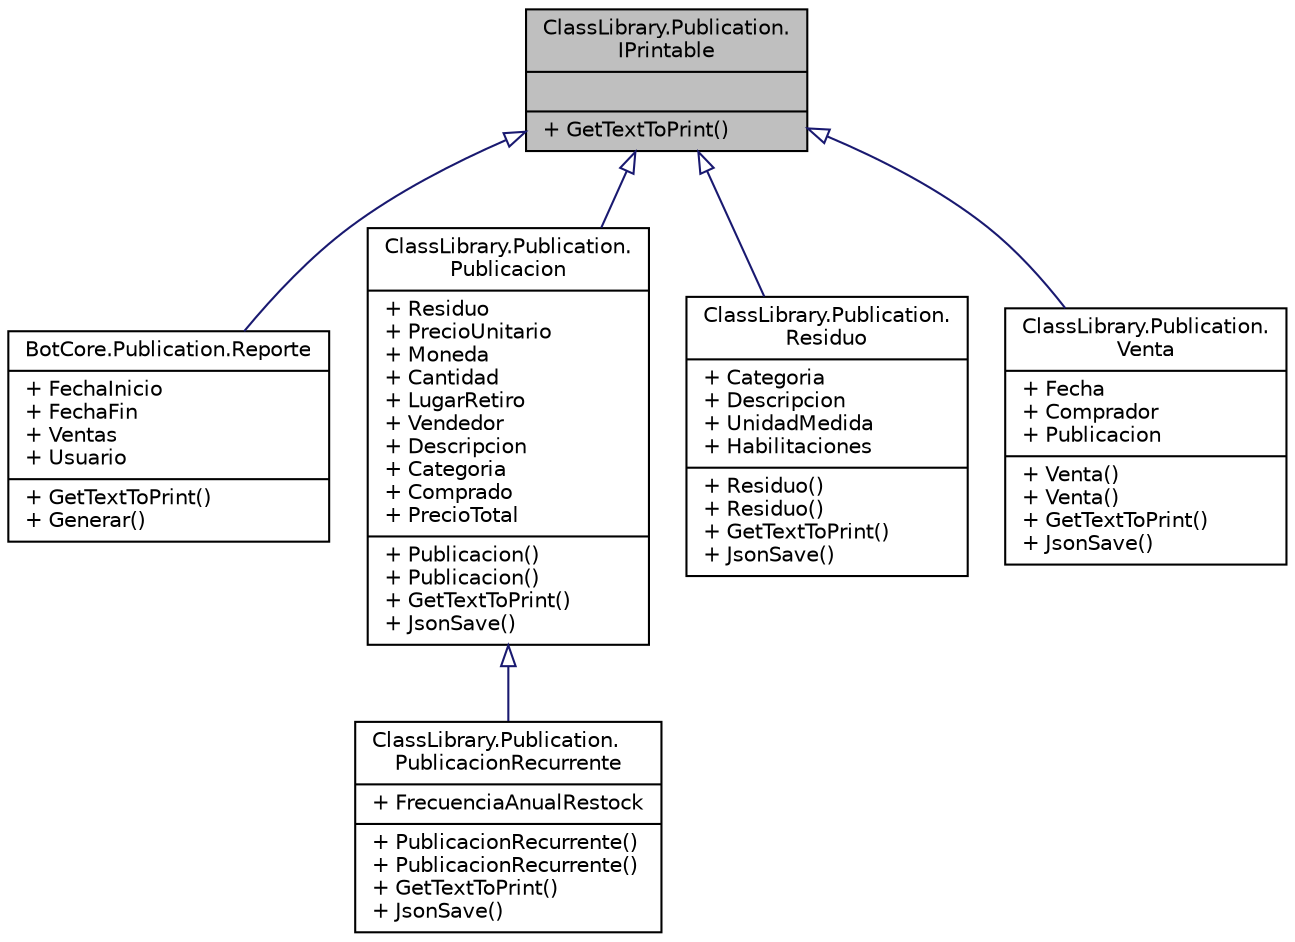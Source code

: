 digraph "ClassLibrary.Publication.IPrintable"
{
 // INTERACTIVE_SVG=YES
 // LATEX_PDF_SIZE
  edge [fontname="Helvetica",fontsize="10",labelfontname="Helvetica",labelfontsize="10"];
  node [fontname="Helvetica",fontsize="10",shape=record];
  Node1 [label="{ClassLibrary.Publication.\lIPrintable\n||+ GetTextToPrint()\l}",height=0.2,width=0.4,color="black", fillcolor="grey75", style="filled", fontcolor="black",tooltip="Interfaz que unifica tipos cuyo objetivo es devolver texto al bot para imprimir y retornar al usuario..."];
  Node1 -> Node2 [dir="back",color="midnightblue",fontsize="10",style="solid",arrowtail="onormal",fontname="Helvetica"];
  Node2 [label="{BotCore.Publication.Reporte\n|+ FechaInicio\l+ FechaFin\l+ Ventas\l+ Usuario\l|+ GetTextToPrint()\l+ Generar()\l}",height=0.2,width=0.4,color="black", fillcolor="white", style="filled",URL="$classBotCore_1_1Publication_1_1Reporte.html",tooltip="Genera un reporte del historial de un , implementa la interfaz ."];
  Node1 -> Node3 [dir="back",color="midnightblue",fontsize="10",style="solid",arrowtail="onormal",fontname="Helvetica"];
  Node3 [label="{ClassLibrary.Publication.\lPublicacion\n|+ Residuo\l+ PrecioUnitario\l+ Moneda\l+ Cantidad\l+ LugarRetiro\l+ Vendedor\l+ Descripcion\l+ Categoria\l+ Comprado\l+ PrecioTotal\l|+ Publicacion()\l+ Publicacion()\l+ GetTextToPrint()\l+ JsonSave()\l}",height=0.2,width=0.4,color="black", fillcolor="white", style="filled",URL="$classClassLibrary_1_1Publication_1_1Publicacion.html",tooltip="Tipo base de publicación, comprende Descripcion, Residuo, Precio, Moneda, Cantidad,..."];
  Node3 -> Node4 [dir="back",color="midnightblue",fontsize="10",style="solid",arrowtail="onormal",fontname="Helvetica"];
  Node4 [label="{ClassLibrary.Publication.\lPublicacionRecurrente\n|+ FrecuenciaAnualRestock\l|+ PublicacionRecurrente()\l+ PublicacionRecurrente()\l+ GetTextToPrint()\l+ JsonSave()\l}",height=0.2,width=0.4,color="black", fillcolor="white", style="filled",URL="$classClassLibrary_1_1Publication_1_1PublicacionRecurrente.html",tooltip="Subclase de Publicacion, añade propiedad de Recurrencia del residuo. Sus anulaciones de los métodos G..."];
  Node1 -> Node5 [dir="back",color="midnightblue",fontsize="10",style="solid",arrowtail="onormal",fontname="Helvetica"];
  Node5 [label="{ClassLibrary.Publication.\lResiduo\n|+ Categoria\l+ Descripcion\l+ UnidadMedida\l+ Habilitaciones\l|+ Residuo()\l+ Residuo()\l+ GetTextToPrint()\l+ JsonSave()\l}",height=0.2,width=0.4,color="black", fillcolor="white", style="filled",URL="$classClassLibrary_1_1Publication_1_1Residuo.html",tooltip="Clase representativa de los disferentes residuos. Contiene Categorias, Descripcion,..."];
  Node1 -> Node6 [dir="back",color="midnightblue",fontsize="10",style="solid",arrowtail="onormal",fontname="Helvetica"];
  Node6 [label="{ClassLibrary.Publication.\lVenta\n|+ Fecha\l+ Comprador\l+ Publicacion\l|+ Venta()\l+ Venta()\l+ GetTextToPrint()\l+ JsonSave()\l}",height=0.2,width=0.4,color="black", fillcolor="white", style="filled",URL="$classClassLibrary_1_1Publication_1_1Venta.html",tooltip="Clase que reune las compras de Publicacion y los implicados, y se encarga de hacer la compra en sí...."];
}
